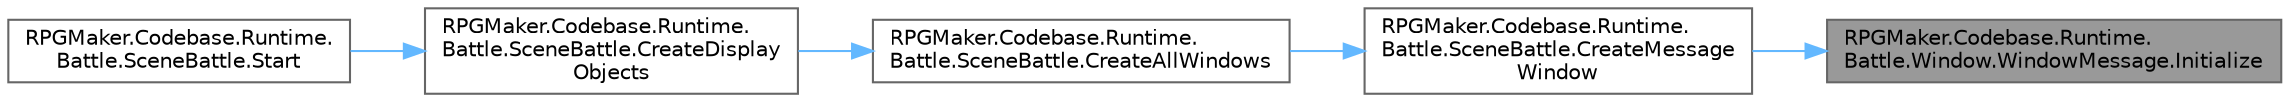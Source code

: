 digraph "RPGMaker.Codebase.Runtime.Battle.Window.WindowMessage.Initialize"
{
 // LATEX_PDF_SIZE
  bgcolor="transparent";
  edge [fontname=Helvetica,fontsize=10,labelfontname=Helvetica,labelfontsize=10];
  node [fontname=Helvetica,fontsize=10,shape=box,height=0.2,width=0.4];
  rankdir="RL";
  Node1 [id="Node000001",label="RPGMaker.Codebase.Runtime.\lBattle.Window.WindowMessage.Initialize",height=0.2,width=0.4,color="gray40", fillcolor="grey60", style="filled", fontcolor="black",tooltip="😁 初期化"];
  Node1 -> Node2 [id="edge1_Node000001_Node000002",dir="back",color="steelblue1",style="solid",tooltip=" "];
  Node2 [id="Node000002",label="RPGMaker.Codebase.Runtime.\lBattle.SceneBattle.CreateMessage\lWindow",height=0.2,width=0.4,color="grey40", fillcolor="white", style="filled",URL="$dd/d83/class_r_p_g_maker_1_1_codebase_1_1_runtime_1_1_battle_1_1_scene_battle.html#aa75b757eb423bdc3f37bef3d1f32806e",tooltip="😁 メッセージウィンドウ(Window_Message)を生成"];
  Node2 -> Node3 [id="edge2_Node000002_Node000003",dir="back",color="steelblue1",style="solid",tooltip=" "];
  Node3 [id="Node000003",label="RPGMaker.Codebase.Runtime.\lBattle.SceneBattle.CreateAllWindows",height=0.2,width=0.4,color="grey40", fillcolor="white", style="filled",URL="$dd/d83/class_r_p_g_maker_1_1_codebase_1_1_runtime_1_1_battle_1_1_scene_battle.html#a1696ba0f56578c100381e543a4d89f0f",tooltip="😁 戦闘シーンに必要なすべてのウィンドウを生成"];
  Node3 -> Node4 [id="edge3_Node000003_Node000004",dir="back",color="steelblue1",style="solid",tooltip=" "];
  Node4 [id="Node000004",label="RPGMaker.Codebase.Runtime.\lBattle.SceneBattle.CreateDisplay\lObjects",height=0.2,width=0.4,color="grey40", fillcolor="white", style="filled",URL="$dd/d83/class_r_p_g_maker_1_1_codebase_1_1_runtime_1_1_battle_1_1_scene_battle.html#aacb7721fb35bd6b6334d73e9df2ade88",tooltip="😁 表示に必要なオブジェクトを生成。 スプライトセット、ウィンドウレイヤー、ウィンドウなど"];
  Node4 -> Node5 [id="edge4_Node000004_Node000005",dir="back",color="steelblue1",style="solid",tooltip=" "];
  Node5 [id="Node000005",label="RPGMaker.Codebase.Runtime.\lBattle.SceneBattle.Start",height=0.2,width=0.4,color="grey40", fillcolor="white", style="filled",URL="$dd/d83/class_r_p_g_maker_1_1_codebase_1_1_runtime_1_1_battle_1_1_scene_battle.html#a52668ac9e236a1452c2290bae1331f7d",tooltip="😁 シーンの開始"];
}
